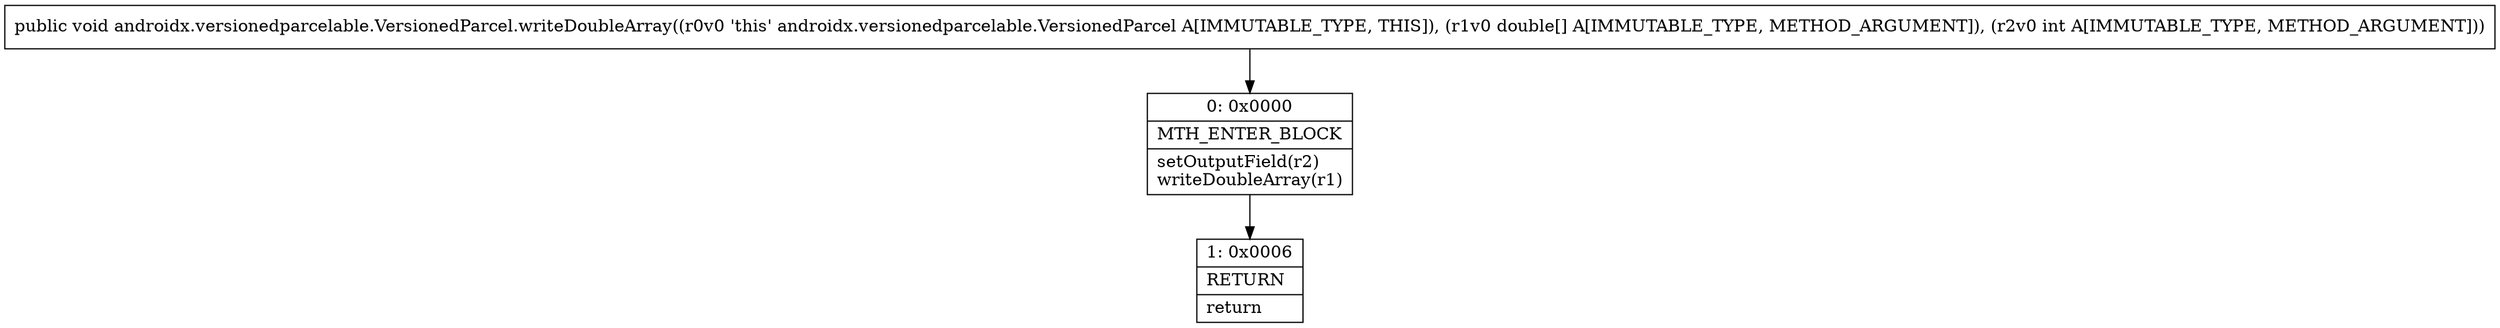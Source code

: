 digraph "CFG forandroidx.versionedparcelable.VersionedParcel.writeDoubleArray([DI)V" {
Node_0 [shape=record,label="{0\:\ 0x0000|MTH_ENTER_BLOCK\l|setOutputField(r2)\lwriteDoubleArray(r1)\l}"];
Node_1 [shape=record,label="{1\:\ 0x0006|RETURN\l|return\l}"];
MethodNode[shape=record,label="{public void androidx.versionedparcelable.VersionedParcel.writeDoubleArray((r0v0 'this' androidx.versionedparcelable.VersionedParcel A[IMMUTABLE_TYPE, THIS]), (r1v0 double[] A[IMMUTABLE_TYPE, METHOD_ARGUMENT]), (r2v0 int A[IMMUTABLE_TYPE, METHOD_ARGUMENT])) }"];
MethodNode -> Node_0;
Node_0 -> Node_1;
}

